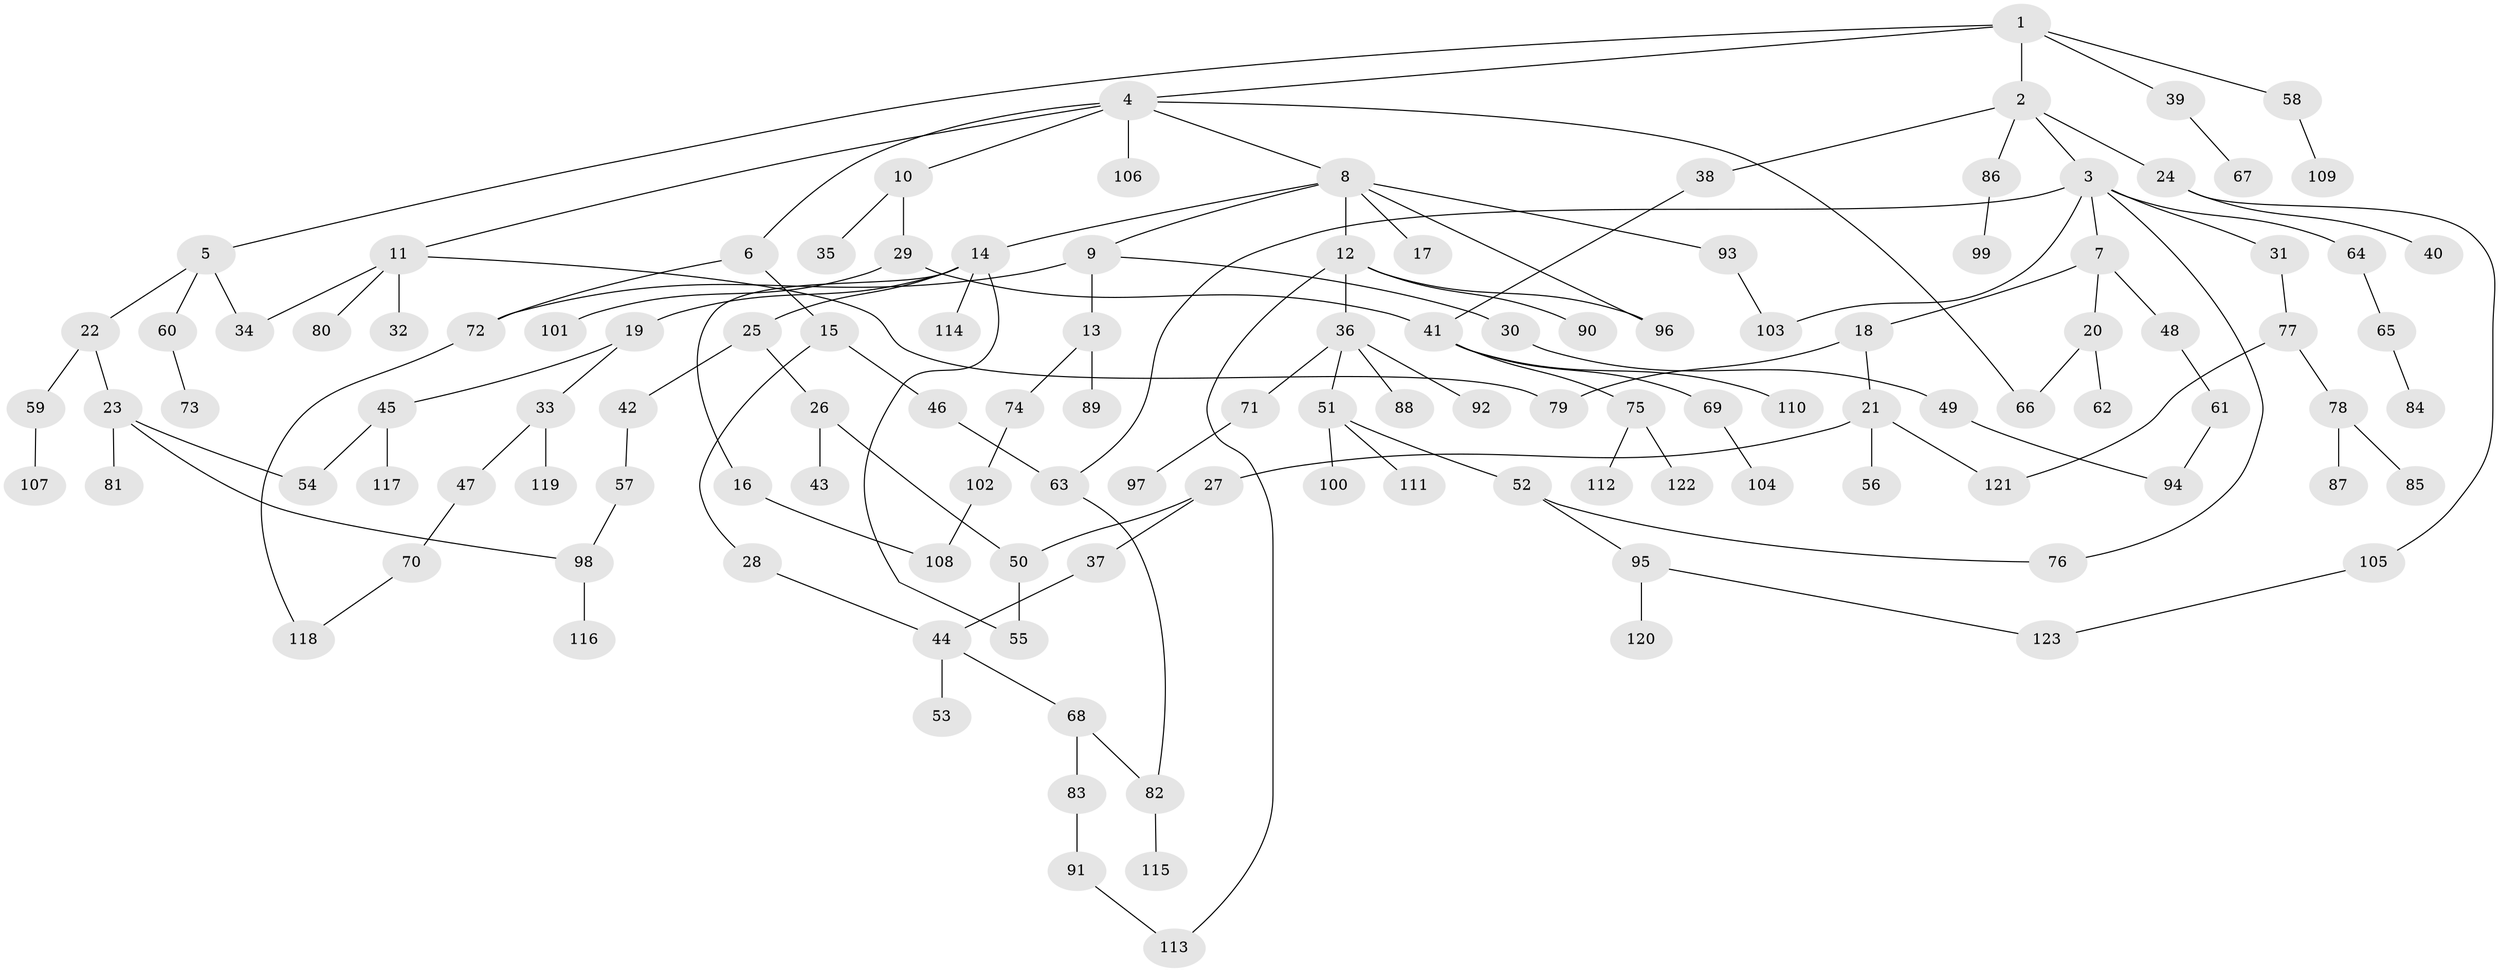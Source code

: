 // Generated by graph-tools (version 1.1) at 2025/41/03/09/25 04:41:15]
// undirected, 123 vertices, 143 edges
graph export_dot {
graph [start="1"]
  node [color=gray90,style=filled];
  1;
  2;
  3;
  4;
  5;
  6;
  7;
  8;
  9;
  10;
  11;
  12;
  13;
  14;
  15;
  16;
  17;
  18;
  19;
  20;
  21;
  22;
  23;
  24;
  25;
  26;
  27;
  28;
  29;
  30;
  31;
  32;
  33;
  34;
  35;
  36;
  37;
  38;
  39;
  40;
  41;
  42;
  43;
  44;
  45;
  46;
  47;
  48;
  49;
  50;
  51;
  52;
  53;
  54;
  55;
  56;
  57;
  58;
  59;
  60;
  61;
  62;
  63;
  64;
  65;
  66;
  67;
  68;
  69;
  70;
  71;
  72;
  73;
  74;
  75;
  76;
  77;
  78;
  79;
  80;
  81;
  82;
  83;
  84;
  85;
  86;
  87;
  88;
  89;
  90;
  91;
  92;
  93;
  94;
  95;
  96;
  97;
  98;
  99;
  100;
  101;
  102;
  103;
  104;
  105;
  106;
  107;
  108;
  109;
  110;
  111;
  112;
  113;
  114;
  115;
  116;
  117;
  118;
  119;
  120;
  121;
  122;
  123;
  1 -- 2;
  1 -- 4;
  1 -- 5;
  1 -- 39;
  1 -- 58;
  2 -- 3;
  2 -- 24;
  2 -- 38;
  2 -- 86;
  3 -- 7;
  3 -- 31;
  3 -- 63;
  3 -- 64;
  3 -- 76;
  3 -- 103;
  4 -- 6;
  4 -- 8;
  4 -- 10;
  4 -- 11;
  4 -- 66;
  4 -- 106;
  5 -- 22;
  5 -- 34;
  5 -- 60;
  6 -- 15;
  6 -- 72;
  7 -- 18;
  7 -- 20;
  7 -- 48;
  8 -- 9;
  8 -- 12;
  8 -- 14;
  8 -- 17;
  8 -- 93;
  8 -- 96;
  9 -- 13;
  9 -- 30;
  9 -- 72;
  10 -- 29;
  10 -- 35;
  11 -- 32;
  11 -- 80;
  11 -- 34;
  11 -- 79;
  12 -- 36;
  12 -- 90;
  12 -- 96;
  12 -- 113;
  13 -- 74;
  13 -- 89;
  14 -- 16;
  14 -- 19;
  14 -- 25;
  14 -- 55;
  14 -- 114;
  15 -- 28;
  15 -- 46;
  16 -- 108;
  18 -- 21;
  18 -- 79;
  19 -- 33;
  19 -- 45;
  20 -- 62;
  20 -- 66;
  21 -- 27;
  21 -- 56;
  21 -- 121;
  22 -- 23;
  22 -- 59;
  23 -- 81;
  23 -- 98;
  23 -- 54;
  24 -- 40;
  24 -- 105;
  25 -- 26;
  25 -- 42;
  26 -- 43;
  26 -- 50;
  27 -- 37;
  27 -- 50;
  28 -- 44;
  29 -- 41;
  29 -- 101;
  30 -- 49;
  31 -- 77;
  33 -- 47;
  33 -- 119;
  36 -- 51;
  36 -- 71;
  36 -- 88;
  36 -- 92;
  37 -- 44;
  38 -- 41;
  39 -- 67;
  41 -- 69;
  41 -- 75;
  41 -- 110;
  42 -- 57;
  44 -- 53;
  44 -- 68;
  45 -- 54;
  45 -- 117;
  46 -- 63;
  47 -- 70;
  48 -- 61;
  49 -- 94;
  50 -- 55;
  51 -- 52;
  51 -- 100;
  51 -- 111;
  52 -- 95;
  52 -- 76;
  57 -- 98;
  58 -- 109;
  59 -- 107;
  60 -- 73;
  61 -- 94;
  63 -- 82;
  64 -- 65;
  65 -- 84;
  68 -- 83;
  68 -- 82;
  69 -- 104;
  70 -- 118;
  71 -- 97;
  72 -- 118;
  74 -- 102;
  75 -- 112;
  75 -- 122;
  77 -- 78;
  77 -- 121;
  78 -- 85;
  78 -- 87;
  82 -- 115;
  83 -- 91;
  86 -- 99;
  91 -- 113;
  93 -- 103;
  95 -- 120;
  95 -- 123;
  98 -- 116;
  102 -- 108;
  105 -- 123;
}

